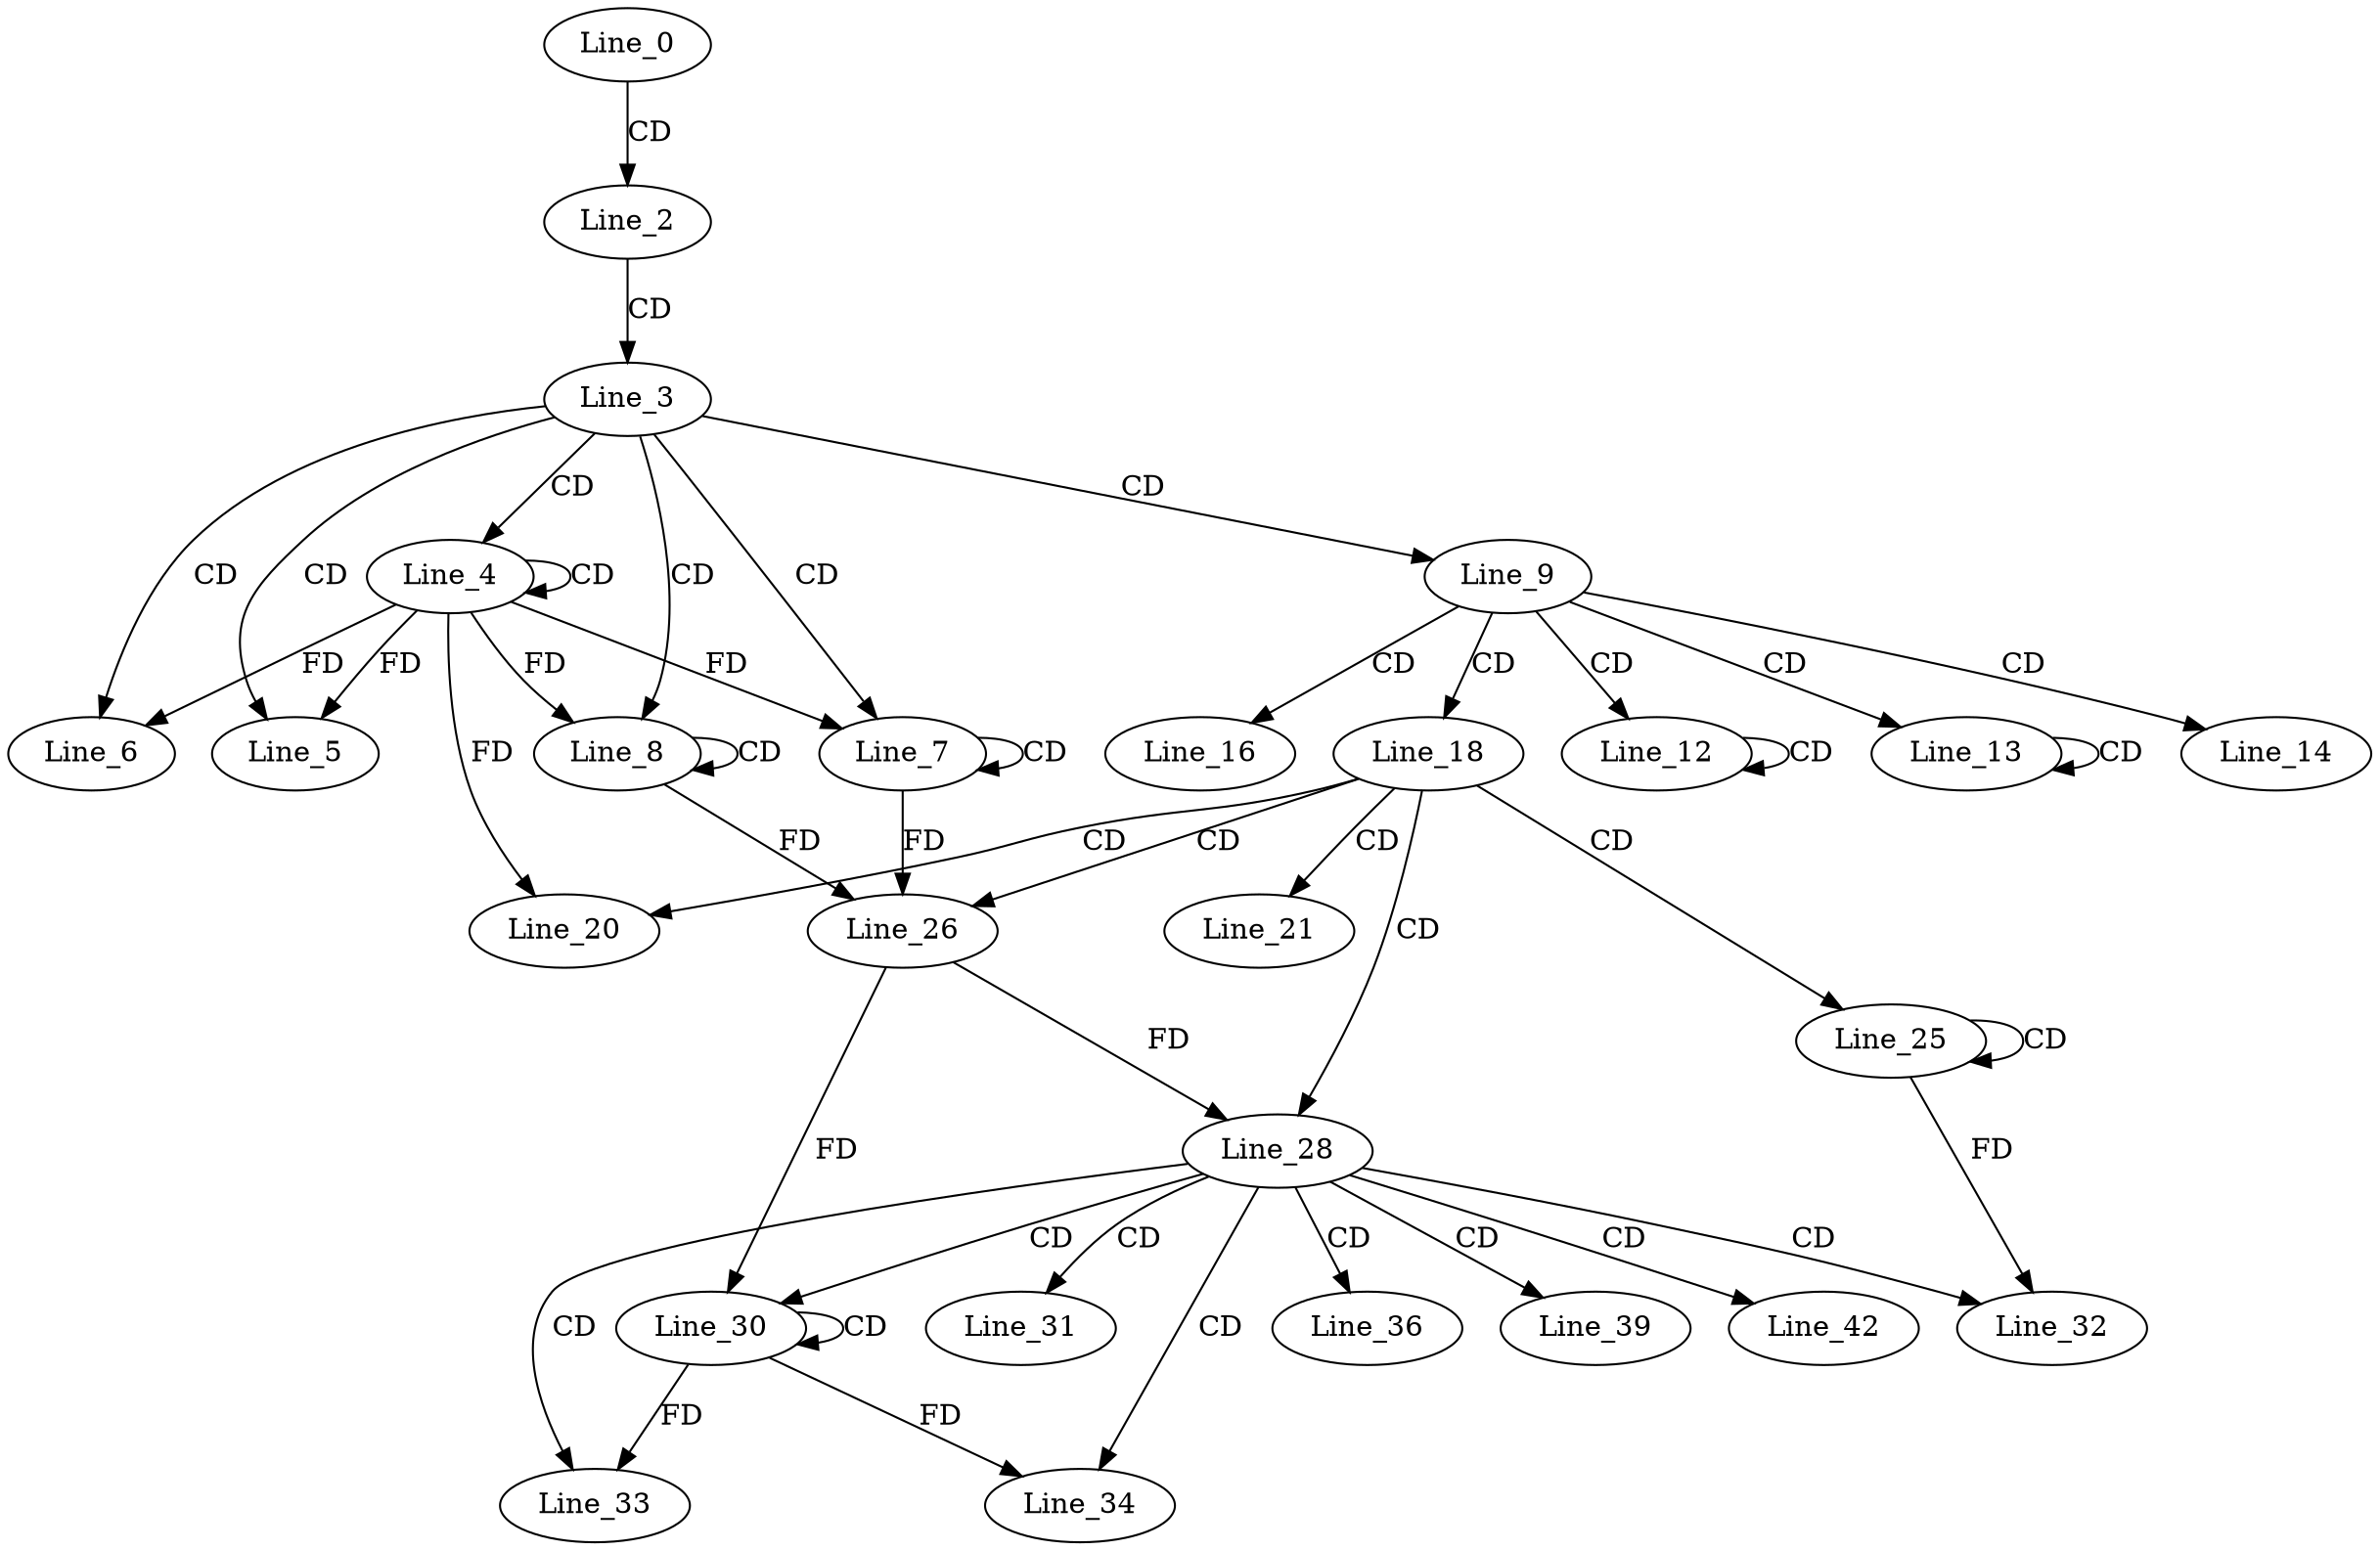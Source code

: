 digraph G {
  Line_0;
  Line_2;
  Line_3;
  Line_4;
  Line_4;
  Line_4;
  Line_5;
  Line_6;
  Line_7;
  Line_7;
  Line_8;
  Line_8;
  Line_9;
  Line_12;
  Line_12;
  Line_13;
  Line_13;
  Line_14;
  Line_16;
  Line_18;
  Line_20;
  Line_21;
  Line_25;
  Line_25;
  Line_26;
  Line_26;
  Line_28;
  Line_30;
  Line_30;
  Line_30;
  Line_31;
  Line_32;
  Line_33;
  Line_34;
  Line_36;
  Line_39;
  Line_42;
  Line_0 -> Line_2 [ label="CD" ];
  Line_2 -> Line_3 [ label="CD" ];
  Line_3 -> Line_4 [ label="CD" ];
  Line_4 -> Line_4 [ label="CD" ];
  Line_3 -> Line_5 [ label="CD" ];
  Line_4 -> Line_5 [ label="FD" ];
  Line_3 -> Line_6 [ label="CD" ];
  Line_4 -> Line_6 [ label="FD" ];
  Line_3 -> Line_7 [ label="CD" ];
  Line_7 -> Line_7 [ label="CD" ];
  Line_4 -> Line_7 [ label="FD" ];
  Line_3 -> Line_8 [ label="CD" ];
  Line_8 -> Line_8 [ label="CD" ];
  Line_4 -> Line_8 [ label="FD" ];
  Line_3 -> Line_9 [ label="CD" ];
  Line_9 -> Line_12 [ label="CD" ];
  Line_12 -> Line_12 [ label="CD" ];
  Line_9 -> Line_13 [ label="CD" ];
  Line_13 -> Line_13 [ label="CD" ];
  Line_9 -> Line_14 [ label="CD" ];
  Line_9 -> Line_16 [ label="CD" ];
  Line_9 -> Line_18 [ label="CD" ];
  Line_18 -> Line_20 [ label="CD" ];
  Line_4 -> Line_20 [ label="FD" ];
  Line_18 -> Line_21 [ label="CD" ];
  Line_18 -> Line_25 [ label="CD" ];
  Line_25 -> Line_25 [ label="CD" ];
  Line_18 -> Line_26 [ label="CD" ];
  Line_7 -> Line_26 [ label="FD" ];
  Line_8 -> Line_26 [ label="FD" ];
  Line_18 -> Line_28 [ label="CD" ];
  Line_26 -> Line_28 [ label="FD" ];
  Line_28 -> Line_30 [ label="CD" ];
  Line_30 -> Line_30 [ label="CD" ];
  Line_26 -> Line_30 [ label="FD" ];
  Line_28 -> Line_31 [ label="CD" ];
  Line_28 -> Line_32 [ label="CD" ];
  Line_25 -> Line_32 [ label="FD" ];
  Line_28 -> Line_33 [ label="CD" ];
  Line_30 -> Line_33 [ label="FD" ];
  Line_28 -> Line_34 [ label="CD" ];
  Line_30 -> Line_34 [ label="FD" ];
  Line_28 -> Line_36 [ label="CD" ];
  Line_28 -> Line_39 [ label="CD" ];
  Line_28 -> Line_42 [ label="CD" ];
}
